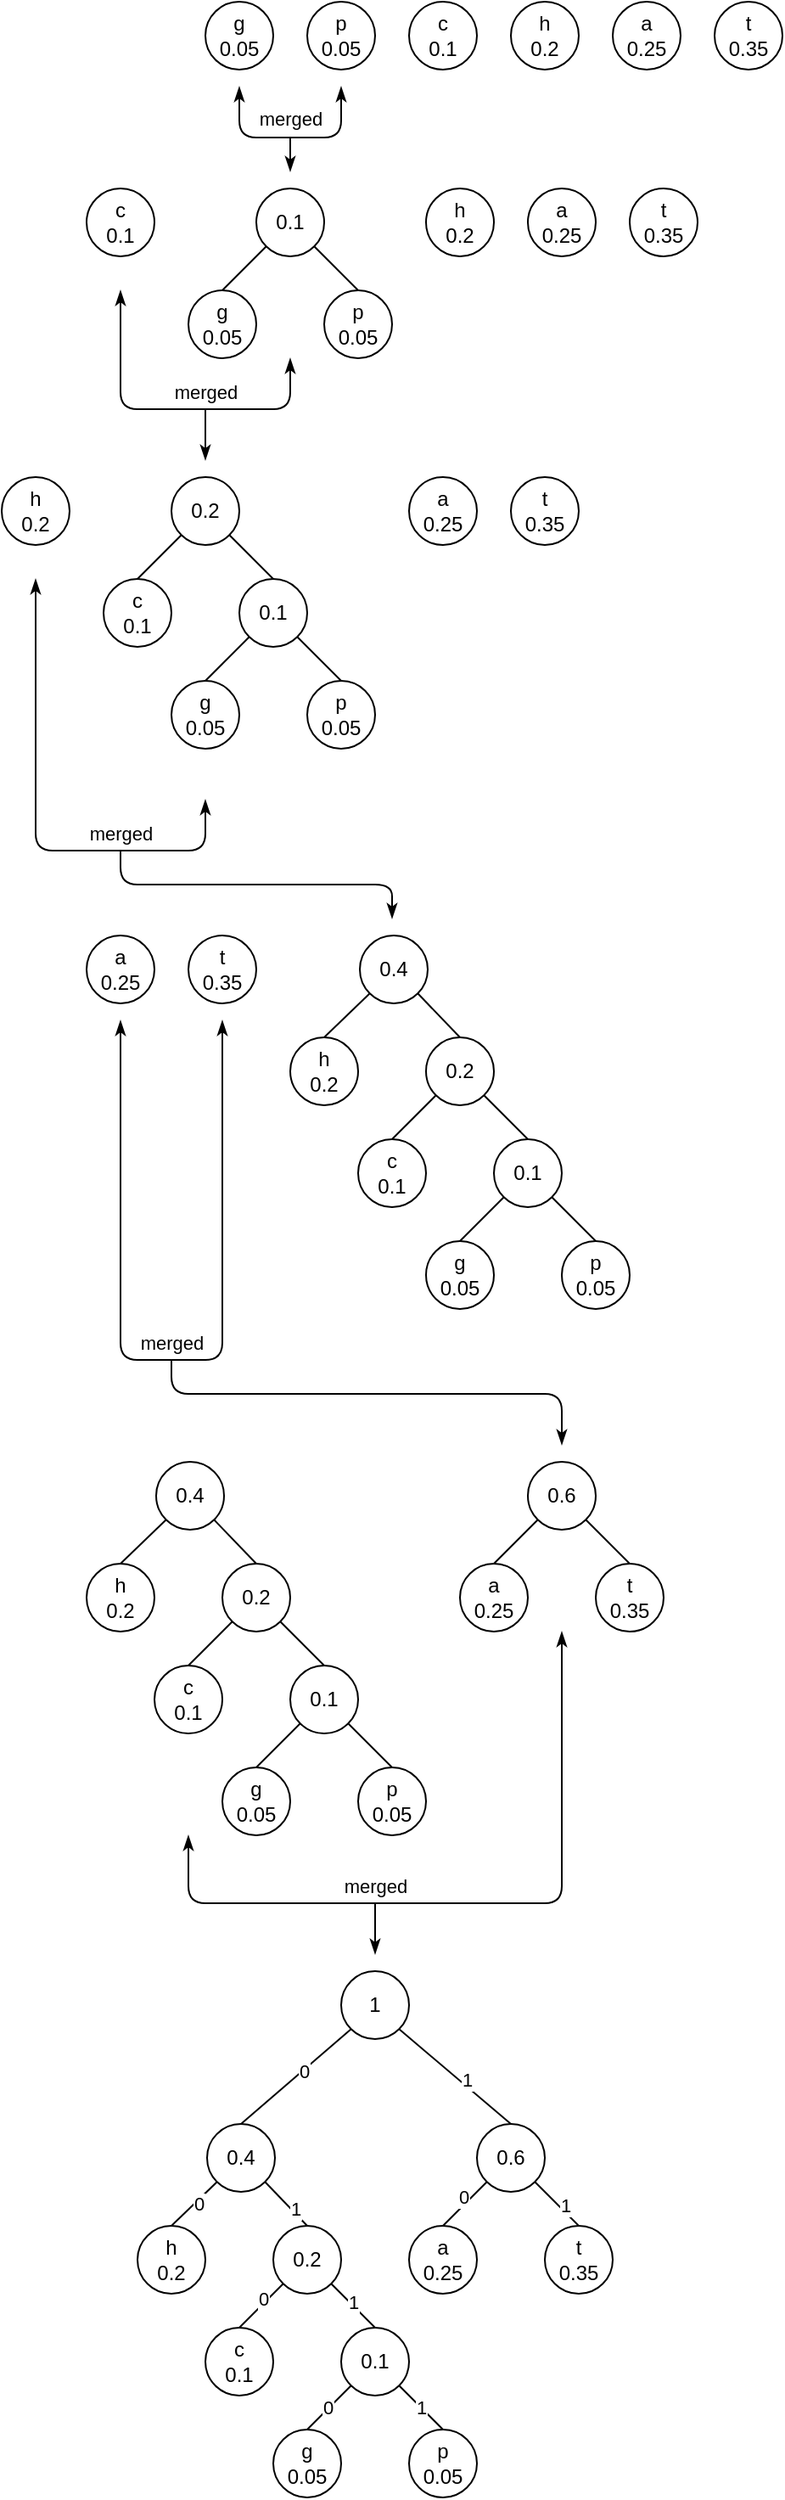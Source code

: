 <mxfile version="22.1.18" type="device">
  <diagram name="Strona-1" id="n2UM5P9A7lpkHv-_4m4S">
    <mxGraphModel dx="1082" dy="1129" grid="1" gridSize="10" guides="1" tooltips="1" connect="1" arrows="1" fold="1" page="1" pageScale="1" pageWidth="827" pageHeight="1169" math="0" shadow="0">
      <root>
        <mxCell id="0" />
        <mxCell id="1" parent="0" />
        <mxCell id="48JFy7xBOdHCqw45NgD0-9" value="g&lt;br&gt;0.05" style="ellipse;whiteSpace=wrap;html=1;aspect=fixed;" vertex="1" parent="1">
          <mxGeometry x="990" width="40" height="40" as="geometry" />
        </mxCell>
        <mxCell id="48JFy7xBOdHCqw45NgD0-10" value="p&lt;br&gt;0.05" style="ellipse;whiteSpace=wrap;html=1;aspect=fixed;" vertex="1" parent="1">
          <mxGeometry x="1050" width="40" height="40" as="geometry" />
        </mxCell>
        <mxCell id="48JFy7xBOdHCqw45NgD0-11" value="c&lt;br&gt;0.1" style="ellipse;whiteSpace=wrap;html=1;aspect=fixed;" vertex="1" parent="1">
          <mxGeometry x="1110" width="40" height="40" as="geometry" />
        </mxCell>
        <mxCell id="48JFy7xBOdHCqw45NgD0-12" value="h&lt;br&gt;0.2" style="ellipse;whiteSpace=wrap;html=1;aspect=fixed;" vertex="1" parent="1">
          <mxGeometry x="1170" width="40" height="40" as="geometry" />
        </mxCell>
        <mxCell id="48JFy7xBOdHCqw45NgD0-13" value="a&lt;br&gt;0.25" style="ellipse;whiteSpace=wrap;html=1;aspect=fixed;" vertex="1" parent="1">
          <mxGeometry x="1230" width="40" height="40" as="geometry" />
        </mxCell>
        <mxCell id="48JFy7xBOdHCqw45NgD0-14" value="t&lt;br&gt;0.35" style="ellipse;whiteSpace=wrap;html=1;aspect=fixed;" vertex="1" parent="1">
          <mxGeometry x="1290" width="40" height="40" as="geometry" />
        </mxCell>
        <mxCell id="48JFy7xBOdHCqw45NgD0-24" value="0.1" style="ellipse;whiteSpace=wrap;html=1;aspect=fixed;" vertex="1" parent="1">
          <mxGeometry x="1020" y="110" width="40" height="40" as="geometry" />
        </mxCell>
        <mxCell id="48JFy7xBOdHCqw45NgD0-60" value="g&lt;br&gt;0.05" style="ellipse;whiteSpace=wrap;html=1;aspect=fixed;" vertex="1" parent="1">
          <mxGeometry x="980" y="170" width="40" height="40" as="geometry" />
        </mxCell>
        <mxCell id="48JFy7xBOdHCqw45NgD0-61" value="p&lt;br&gt;0.05" style="ellipse;whiteSpace=wrap;html=1;aspect=fixed;" vertex="1" parent="1">
          <mxGeometry x="1060" y="170" width="40" height="40" as="geometry" />
        </mxCell>
        <mxCell id="48JFy7xBOdHCqw45NgD0-62" value="" style="endArrow=none;html=1;rounded=0;entryX=0;entryY=1;entryDx=0;entryDy=0;exitX=0.5;exitY=0;exitDx=0;exitDy=0;" edge="1" parent="1" source="48JFy7xBOdHCqw45NgD0-60" target="48JFy7xBOdHCqw45NgD0-24">
          <mxGeometry width="50" height="50" relative="1" as="geometry">
            <mxPoint x="1010" y="170" as="sourcePoint" />
            <mxPoint x="1060" y="120" as="targetPoint" />
          </mxGeometry>
        </mxCell>
        <mxCell id="48JFy7xBOdHCqw45NgD0-63" value="" style="endArrow=none;html=1;rounded=0;entryX=1;entryY=1;entryDx=0;entryDy=0;exitX=0.5;exitY=0;exitDx=0;exitDy=0;" edge="1" parent="1" source="48JFy7xBOdHCqw45NgD0-61" target="48JFy7xBOdHCqw45NgD0-24">
          <mxGeometry width="50" height="50" relative="1" as="geometry">
            <mxPoint x="1030" y="180" as="sourcePoint" />
            <mxPoint x="1080" y="130" as="targetPoint" />
          </mxGeometry>
        </mxCell>
        <mxCell id="48JFy7xBOdHCqw45NgD0-65" value="c&lt;br&gt;0.1" style="ellipse;whiteSpace=wrap;html=1;aspect=fixed;" vertex="1" parent="1">
          <mxGeometry x="920" y="110" width="40" height="40" as="geometry" />
        </mxCell>
        <mxCell id="48JFy7xBOdHCqw45NgD0-69" value="h&lt;br&gt;0.2" style="ellipse;whiteSpace=wrap;html=1;aspect=fixed;" vertex="1" parent="1">
          <mxGeometry x="1120" y="110" width="40" height="40" as="geometry" />
        </mxCell>
        <mxCell id="48JFy7xBOdHCqw45NgD0-70" value="a&lt;br&gt;0.25" style="ellipse;whiteSpace=wrap;html=1;aspect=fixed;" vertex="1" parent="1">
          <mxGeometry x="1180" y="110" width="40" height="40" as="geometry" />
        </mxCell>
        <mxCell id="48JFy7xBOdHCqw45NgD0-71" value="t&lt;br&gt;0.35" style="ellipse;whiteSpace=wrap;html=1;aspect=fixed;" vertex="1" parent="1">
          <mxGeometry x="1240" y="110" width="40" height="40" as="geometry" />
        </mxCell>
        <mxCell id="48JFy7xBOdHCqw45NgD0-73" value="0.2" style="ellipse;whiteSpace=wrap;html=1;aspect=fixed;" vertex="1" parent="1">
          <mxGeometry x="970" y="280" width="40" height="40" as="geometry" />
        </mxCell>
        <mxCell id="48JFy7xBOdHCqw45NgD0-88" value="" style="endArrow=classicThin;startArrow=classicThin;html=1;rounded=1;startFill=1;curved=0;strokeWidth=1;endFill=1;" edge="1" parent="1">
          <mxGeometry width="50" height="50" relative="1" as="geometry">
            <mxPoint x="1070" y="50" as="sourcePoint" />
            <mxPoint x="1010" y="50" as="targetPoint" />
            <Array as="points">
              <mxPoint x="1070" y="80" />
              <mxPoint x="1010" y="80" />
            </Array>
          </mxGeometry>
        </mxCell>
        <mxCell id="48JFy7xBOdHCqw45NgD0-92" value="merged" style="edgeLabel;html=1;align=center;verticalAlign=middle;resizable=0;points=[];" vertex="1" connectable="0" parent="48JFy7xBOdHCqw45NgD0-88">
          <mxGeometry x="-0.001" y="-1" relative="1" as="geometry">
            <mxPoint y="-10" as="offset" />
          </mxGeometry>
        </mxCell>
        <mxCell id="48JFy7xBOdHCqw45NgD0-90" value="" style="endArrow=classicThin;html=1;rounded=0;endFill=1;" edge="1" parent="1">
          <mxGeometry width="50" height="50" relative="1" as="geometry">
            <mxPoint x="1040" y="80" as="sourcePoint" />
            <mxPoint x="1040" y="100" as="targetPoint" />
          </mxGeometry>
        </mxCell>
        <mxCell id="48JFy7xBOdHCqw45NgD0-93" value="" style="endArrow=classicThin;startArrow=classicThin;html=1;rounded=1;startFill=1;curved=0;strokeWidth=1;endFill=1;" edge="1" parent="1">
          <mxGeometry width="50" height="50" relative="1" as="geometry">
            <mxPoint x="1040" y="210" as="sourcePoint" />
            <mxPoint x="940" y="170" as="targetPoint" />
            <Array as="points">
              <mxPoint x="1040" y="240" />
              <mxPoint x="940" y="240" />
            </Array>
          </mxGeometry>
        </mxCell>
        <mxCell id="48JFy7xBOdHCqw45NgD0-94" value="merged" style="edgeLabel;html=1;align=center;verticalAlign=middle;resizable=0;points=[];" vertex="1" connectable="0" parent="48JFy7xBOdHCqw45NgD0-93">
          <mxGeometry x="-0.001" y="-1" relative="1" as="geometry">
            <mxPoint x="20" y="-9" as="offset" />
          </mxGeometry>
        </mxCell>
        <mxCell id="48JFy7xBOdHCqw45NgD0-95" value="" style="endArrow=classicThin;html=1;rounded=0;endFill=1;" edge="1" parent="1">
          <mxGeometry width="50" height="50" relative="1" as="geometry">
            <mxPoint x="990" y="240" as="sourcePoint" />
            <mxPoint x="990" y="270" as="targetPoint" />
          </mxGeometry>
        </mxCell>
        <mxCell id="48JFy7xBOdHCqw45NgD0-96" value="c&lt;br&gt;0.1" style="ellipse;whiteSpace=wrap;html=1;aspect=fixed;" vertex="1" parent="1">
          <mxGeometry x="930" y="340" width="40" height="40" as="geometry" />
        </mxCell>
        <mxCell id="48JFy7xBOdHCqw45NgD0-97" value="" style="endArrow=none;html=1;rounded=0;exitX=0.5;exitY=0;exitDx=0;exitDy=0;entryX=0;entryY=1;entryDx=0;entryDy=0;" edge="1" parent="1" source="48JFy7xBOdHCqw45NgD0-96" target="48JFy7xBOdHCqw45NgD0-73">
          <mxGeometry width="50" height="50" relative="1" as="geometry">
            <mxPoint x="980" y="260" as="sourcePoint" />
            <mxPoint x="1030" y="210" as="targetPoint" />
          </mxGeometry>
        </mxCell>
        <mxCell id="48JFy7xBOdHCqw45NgD0-98" value="0.1" style="ellipse;whiteSpace=wrap;html=1;aspect=fixed;" vertex="1" parent="1">
          <mxGeometry x="1010" y="340" width="40" height="40" as="geometry" />
        </mxCell>
        <mxCell id="48JFy7xBOdHCqw45NgD0-99" value="g&lt;br&gt;0.05" style="ellipse;whiteSpace=wrap;html=1;aspect=fixed;" vertex="1" parent="1">
          <mxGeometry x="970" y="400" width="40" height="40" as="geometry" />
        </mxCell>
        <mxCell id="48JFy7xBOdHCqw45NgD0-100" value="p&lt;br&gt;0.05" style="ellipse;whiteSpace=wrap;html=1;aspect=fixed;" vertex="1" parent="1">
          <mxGeometry x="1050" y="400" width="40" height="40" as="geometry" />
        </mxCell>
        <mxCell id="48JFy7xBOdHCqw45NgD0-101" value="" style="endArrow=none;html=1;rounded=0;entryX=0;entryY=1;entryDx=0;entryDy=0;exitX=0.5;exitY=0;exitDx=0;exitDy=0;" edge="1" parent="1" source="48JFy7xBOdHCqw45NgD0-99" target="48JFy7xBOdHCqw45NgD0-98">
          <mxGeometry width="50" height="50" relative="1" as="geometry">
            <mxPoint x="1000" y="400" as="sourcePoint" />
            <mxPoint x="1050" y="350" as="targetPoint" />
          </mxGeometry>
        </mxCell>
        <mxCell id="48JFy7xBOdHCqw45NgD0-102" value="" style="endArrow=none;html=1;rounded=0;entryX=1;entryY=1;entryDx=0;entryDy=0;exitX=0.5;exitY=0;exitDx=0;exitDy=0;" edge="1" parent="1" source="48JFy7xBOdHCqw45NgD0-100" target="48JFy7xBOdHCqw45NgD0-98">
          <mxGeometry width="50" height="50" relative="1" as="geometry">
            <mxPoint x="1020" y="410" as="sourcePoint" />
            <mxPoint x="1070" y="360" as="targetPoint" />
          </mxGeometry>
        </mxCell>
        <mxCell id="48JFy7xBOdHCqw45NgD0-103" value="" style="endArrow=none;html=1;rounded=0;entryX=1;entryY=1;entryDx=0;entryDy=0;exitX=0.5;exitY=0;exitDx=0;exitDy=0;" edge="1" parent="1" source="48JFy7xBOdHCqw45NgD0-98" target="48JFy7xBOdHCqw45NgD0-73">
          <mxGeometry width="50" height="50" relative="1" as="geometry">
            <mxPoint x="960" y="280" as="sourcePoint" />
            <mxPoint x="1010" y="230" as="targetPoint" />
          </mxGeometry>
        </mxCell>
        <mxCell id="48JFy7xBOdHCqw45NgD0-104" value="h&lt;br&gt;0.2" style="ellipse;whiteSpace=wrap;html=1;aspect=fixed;" vertex="1" parent="1">
          <mxGeometry x="870" y="280" width="40" height="40" as="geometry" />
        </mxCell>
        <mxCell id="48JFy7xBOdHCqw45NgD0-105" value="a&lt;br&gt;0.25" style="ellipse;whiteSpace=wrap;html=1;aspect=fixed;" vertex="1" parent="1">
          <mxGeometry x="1110" y="280" width="40" height="40" as="geometry" />
        </mxCell>
        <mxCell id="48JFy7xBOdHCqw45NgD0-106" value="t&lt;br&gt;0.35" style="ellipse;whiteSpace=wrap;html=1;aspect=fixed;" vertex="1" parent="1">
          <mxGeometry x="1170" y="280" width="40" height="40" as="geometry" />
        </mxCell>
        <mxCell id="48JFy7xBOdHCqw45NgD0-107" value="" style="endArrow=classicThin;startArrow=classicThin;html=1;rounded=1;startFill=1;curved=0;strokeWidth=1;endFill=1;" edge="1" parent="1">
          <mxGeometry width="50" height="50" relative="1" as="geometry">
            <mxPoint x="990" y="470" as="sourcePoint" />
            <mxPoint x="890" y="340" as="targetPoint" />
            <Array as="points">
              <mxPoint x="990" y="500" />
              <mxPoint x="890" y="500" />
            </Array>
          </mxGeometry>
        </mxCell>
        <mxCell id="48JFy7xBOdHCqw45NgD0-108" value="merged" style="edgeLabel;html=1;align=center;verticalAlign=middle;resizable=0;points=[];" vertex="1" connectable="0" parent="48JFy7xBOdHCqw45NgD0-107">
          <mxGeometry x="-0.001" y="-1" relative="1" as="geometry">
            <mxPoint x="49" y="5" as="offset" />
          </mxGeometry>
        </mxCell>
        <mxCell id="48JFy7xBOdHCqw45NgD0-109" value="" style="endArrow=classicThin;html=1;rounded=1;endFill=1;curved=0;" edge="1" parent="1">
          <mxGeometry width="50" height="50" relative="1" as="geometry">
            <mxPoint x="940" y="500" as="sourcePoint" />
            <mxPoint x="1100" y="540" as="targetPoint" />
            <Array as="points">
              <mxPoint x="940" y="520" />
              <mxPoint x="1100" y="520" />
            </Array>
          </mxGeometry>
        </mxCell>
        <mxCell id="48JFy7xBOdHCqw45NgD0-110" value="0.4" style="ellipse;whiteSpace=wrap;html=1;aspect=fixed;" vertex="1" parent="1">
          <mxGeometry x="1081" y="550" width="40" height="40" as="geometry" />
        </mxCell>
        <mxCell id="48JFy7xBOdHCqw45NgD0-111" value="0.2" style="ellipse;whiteSpace=wrap;html=1;aspect=fixed;" vertex="1" parent="1">
          <mxGeometry x="1120" y="610" width="40" height="40" as="geometry" />
        </mxCell>
        <mxCell id="48JFy7xBOdHCqw45NgD0-112" value="c&lt;br&gt;0.1" style="ellipse;whiteSpace=wrap;html=1;aspect=fixed;" vertex="1" parent="1">
          <mxGeometry x="1080" y="670" width="40" height="40" as="geometry" />
        </mxCell>
        <mxCell id="48JFy7xBOdHCqw45NgD0-113" value="" style="endArrow=none;html=1;rounded=0;exitX=0.5;exitY=0;exitDx=0;exitDy=0;entryX=0;entryY=1;entryDx=0;entryDy=0;" edge="1" parent="1" source="48JFy7xBOdHCqw45NgD0-112" target="48JFy7xBOdHCqw45NgD0-111">
          <mxGeometry width="50" height="50" relative="1" as="geometry">
            <mxPoint x="1130" y="590" as="sourcePoint" />
            <mxPoint x="1180" y="540" as="targetPoint" />
          </mxGeometry>
        </mxCell>
        <mxCell id="48JFy7xBOdHCqw45NgD0-114" value="0.1" style="ellipse;whiteSpace=wrap;html=1;aspect=fixed;" vertex="1" parent="1">
          <mxGeometry x="1160" y="670" width="40" height="40" as="geometry" />
        </mxCell>
        <mxCell id="48JFy7xBOdHCqw45NgD0-115" value="g&lt;br&gt;0.05" style="ellipse;whiteSpace=wrap;html=1;aspect=fixed;" vertex="1" parent="1">
          <mxGeometry x="1120" y="730" width="40" height="40" as="geometry" />
        </mxCell>
        <mxCell id="48JFy7xBOdHCqw45NgD0-116" value="p&lt;br&gt;0.05" style="ellipse;whiteSpace=wrap;html=1;aspect=fixed;" vertex="1" parent="1">
          <mxGeometry x="1200" y="730" width="40" height="40" as="geometry" />
        </mxCell>
        <mxCell id="48JFy7xBOdHCqw45NgD0-117" value="" style="endArrow=none;html=1;rounded=0;entryX=0;entryY=1;entryDx=0;entryDy=0;exitX=0.5;exitY=0;exitDx=0;exitDy=0;" edge="1" parent="1" source="48JFy7xBOdHCqw45NgD0-115" target="48JFy7xBOdHCqw45NgD0-114">
          <mxGeometry width="50" height="50" relative="1" as="geometry">
            <mxPoint x="1150" y="730" as="sourcePoint" />
            <mxPoint x="1200" y="680" as="targetPoint" />
          </mxGeometry>
        </mxCell>
        <mxCell id="48JFy7xBOdHCqw45NgD0-118" value="" style="endArrow=none;html=1;rounded=0;entryX=1;entryY=1;entryDx=0;entryDy=0;exitX=0.5;exitY=0;exitDx=0;exitDy=0;" edge="1" parent="1" source="48JFy7xBOdHCqw45NgD0-116" target="48JFy7xBOdHCqw45NgD0-114">
          <mxGeometry width="50" height="50" relative="1" as="geometry">
            <mxPoint x="1170" y="740" as="sourcePoint" />
            <mxPoint x="1220" y="690" as="targetPoint" />
          </mxGeometry>
        </mxCell>
        <mxCell id="48JFy7xBOdHCqw45NgD0-119" value="" style="endArrow=none;html=1;rounded=0;entryX=1;entryY=1;entryDx=0;entryDy=0;exitX=0.5;exitY=0;exitDx=0;exitDy=0;" edge="1" parent="1" source="48JFy7xBOdHCqw45NgD0-114" target="48JFy7xBOdHCqw45NgD0-111">
          <mxGeometry width="50" height="50" relative="1" as="geometry">
            <mxPoint x="1110" y="610" as="sourcePoint" />
            <mxPoint x="1160" y="560" as="targetPoint" />
          </mxGeometry>
        </mxCell>
        <mxCell id="48JFy7xBOdHCqw45NgD0-120" value="" style="endArrow=none;html=1;rounded=0;entryX=1;entryY=1;entryDx=0;entryDy=0;exitX=0.5;exitY=0;exitDx=0;exitDy=0;" edge="1" parent="1" source="48JFy7xBOdHCqw45NgD0-111" target="48JFy7xBOdHCqw45NgD0-110">
          <mxGeometry width="50" height="50" relative="1" as="geometry">
            <mxPoint x="1030" y="640" as="sourcePoint" />
            <mxPoint x="1080" y="590" as="targetPoint" />
          </mxGeometry>
        </mxCell>
        <mxCell id="48JFy7xBOdHCqw45NgD0-125" value="h&lt;br&gt;0.2" style="ellipse;whiteSpace=wrap;html=1;aspect=fixed;" vertex="1" parent="1">
          <mxGeometry x="1040" y="610" width="40" height="40" as="geometry" />
        </mxCell>
        <mxCell id="48JFy7xBOdHCqw45NgD0-126" value="" style="endArrow=none;html=1;rounded=0;entryX=0;entryY=1;entryDx=0;entryDy=0;exitX=0.5;exitY=0;exitDx=0;exitDy=0;" edge="1" parent="1" source="48JFy7xBOdHCqw45NgD0-125" target="48JFy7xBOdHCqw45NgD0-110">
          <mxGeometry width="50" height="50" relative="1" as="geometry">
            <mxPoint x="960" y="620" as="sourcePoint" />
            <mxPoint x="1010" y="570" as="targetPoint" />
          </mxGeometry>
        </mxCell>
        <mxCell id="48JFy7xBOdHCqw45NgD0-127" value="a&lt;br&gt;0.25" style="ellipse;whiteSpace=wrap;html=1;aspect=fixed;" vertex="1" parent="1">
          <mxGeometry x="920" y="550" width="40" height="40" as="geometry" />
        </mxCell>
        <mxCell id="48JFy7xBOdHCqw45NgD0-128" value="0.6" style="ellipse;whiteSpace=wrap;html=1;aspect=fixed;" vertex="1" parent="1">
          <mxGeometry x="1180" y="860" width="40" height="40" as="geometry" />
        </mxCell>
        <mxCell id="48JFy7xBOdHCqw45NgD0-133" value="" style="endArrow=classicThin;startArrow=classicThin;html=1;rounded=1;startFill=1;curved=0;strokeWidth=1;endFill=1;" edge="1" parent="1">
          <mxGeometry width="50" height="50" relative="1" as="geometry">
            <mxPoint x="1000" y="600" as="sourcePoint" />
            <mxPoint x="940" y="600" as="targetPoint" />
            <Array as="points">
              <mxPoint x="1000" y="800" />
              <mxPoint x="940" y="800" />
            </Array>
          </mxGeometry>
        </mxCell>
        <mxCell id="48JFy7xBOdHCqw45NgD0-134" value="merged" style="edgeLabel;html=1;align=center;verticalAlign=middle;resizable=0;points=[];" vertex="1" connectable="0" parent="48JFy7xBOdHCqw45NgD0-133">
          <mxGeometry x="-0.001" relative="1" as="geometry">
            <mxPoint y="-10" as="offset" />
          </mxGeometry>
        </mxCell>
        <mxCell id="48JFy7xBOdHCqw45NgD0-135" value="" style="endArrow=classicThin;html=1;rounded=1;endFill=1;jumpStyle=none;curved=0;" edge="1" parent="1">
          <mxGeometry width="50" height="50" relative="1" as="geometry">
            <mxPoint x="970" y="800" as="sourcePoint" />
            <mxPoint x="1200" y="850" as="targetPoint" />
            <Array as="points">
              <mxPoint x="970" y="820" />
              <mxPoint x="1200" y="820" />
            </Array>
          </mxGeometry>
        </mxCell>
        <mxCell id="48JFy7xBOdHCqw45NgD0-167" value="t&lt;br&gt;0.35" style="ellipse;whiteSpace=wrap;html=1;aspect=fixed;" vertex="1" parent="1">
          <mxGeometry x="980" y="550" width="40" height="40" as="geometry" />
        </mxCell>
        <mxCell id="48JFy7xBOdHCqw45NgD0-168" value="a&lt;br&gt;0.25" style="ellipse;whiteSpace=wrap;html=1;aspect=fixed;" vertex="1" parent="1">
          <mxGeometry x="1140" y="920" width="40" height="40" as="geometry" />
        </mxCell>
        <mxCell id="48JFy7xBOdHCqw45NgD0-169" value="t&lt;br&gt;0.35" style="ellipse;whiteSpace=wrap;html=1;aspect=fixed;" vertex="1" parent="1">
          <mxGeometry x="1220" y="920" width="40" height="40" as="geometry" />
        </mxCell>
        <mxCell id="48JFy7xBOdHCqw45NgD0-170" value="" style="endArrow=none;html=1;rounded=0;entryX=0;entryY=1;entryDx=0;entryDy=0;exitX=0.5;exitY=0;exitDx=0;exitDy=0;" edge="1" parent="1" source="48JFy7xBOdHCqw45NgD0-168" target="48JFy7xBOdHCqw45NgD0-128">
          <mxGeometry width="50" height="50" relative="1" as="geometry">
            <mxPoint x="1130" y="940" as="sourcePoint" />
            <mxPoint x="1180" y="890" as="targetPoint" />
          </mxGeometry>
        </mxCell>
        <mxCell id="48JFy7xBOdHCqw45NgD0-171" value="" style="endArrow=none;html=1;rounded=0;entryX=1;entryY=1;entryDx=0;entryDy=0;exitX=0.5;exitY=0;exitDx=0;exitDy=0;" edge="1" parent="1" source="48JFy7xBOdHCqw45NgD0-169" target="48JFy7xBOdHCqw45NgD0-128">
          <mxGeometry width="50" height="50" relative="1" as="geometry">
            <mxPoint x="1220" y="940" as="sourcePoint" />
            <mxPoint x="1270" y="890" as="targetPoint" />
          </mxGeometry>
        </mxCell>
        <mxCell id="48JFy7xBOdHCqw45NgD0-186" value="0.4" style="ellipse;whiteSpace=wrap;html=1;aspect=fixed;" vertex="1" parent="1">
          <mxGeometry x="961" y="860" width="40" height="40" as="geometry" />
        </mxCell>
        <mxCell id="48JFy7xBOdHCqw45NgD0-187" value="0.2" style="ellipse;whiteSpace=wrap;html=1;aspect=fixed;" vertex="1" parent="1">
          <mxGeometry x="1000" y="920" width="40" height="40" as="geometry" />
        </mxCell>
        <mxCell id="48JFy7xBOdHCqw45NgD0-188" value="c&lt;br&gt;0.1" style="ellipse;whiteSpace=wrap;html=1;aspect=fixed;" vertex="1" parent="1">
          <mxGeometry x="960" y="980" width="40" height="40" as="geometry" />
        </mxCell>
        <mxCell id="48JFy7xBOdHCqw45NgD0-189" value="" style="endArrow=none;html=1;rounded=0;exitX=0.5;exitY=0;exitDx=0;exitDy=0;entryX=0;entryY=1;entryDx=0;entryDy=0;" edge="1" parent="1" source="48JFy7xBOdHCqw45NgD0-188" target="48JFy7xBOdHCqw45NgD0-187">
          <mxGeometry width="50" height="50" relative="1" as="geometry">
            <mxPoint x="1010" y="900" as="sourcePoint" />
            <mxPoint x="1060" y="850" as="targetPoint" />
          </mxGeometry>
        </mxCell>
        <mxCell id="48JFy7xBOdHCqw45NgD0-190" value="0.1" style="ellipse;whiteSpace=wrap;html=1;aspect=fixed;" vertex="1" parent="1">
          <mxGeometry x="1040" y="980" width="40" height="40" as="geometry" />
        </mxCell>
        <mxCell id="48JFy7xBOdHCqw45NgD0-191" value="g&lt;br&gt;0.05" style="ellipse;whiteSpace=wrap;html=1;aspect=fixed;" vertex="1" parent="1">
          <mxGeometry x="1000" y="1040" width="40" height="40" as="geometry" />
        </mxCell>
        <mxCell id="48JFy7xBOdHCqw45NgD0-192" value="p&lt;br&gt;0.05" style="ellipse;whiteSpace=wrap;html=1;aspect=fixed;" vertex="1" parent="1">
          <mxGeometry x="1080" y="1040" width="40" height="40" as="geometry" />
        </mxCell>
        <mxCell id="48JFy7xBOdHCqw45NgD0-193" value="" style="endArrow=none;html=1;rounded=0;entryX=0;entryY=1;entryDx=0;entryDy=0;exitX=0.5;exitY=0;exitDx=0;exitDy=0;" edge="1" parent="1" source="48JFy7xBOdHCqw45NgD0-191" target="48JFy7xBOdHCqw45NgD0-190">
          <mxGeometry width="50" height="50" relative="1" as="geometry">
            <mxPoint x="1030" y="1040" as="sourcePoint" />
            <mxPoint x="1080" y="990" as="targetPoint" />
          </mxGeometry>
        </mxCell>
        <mxCell id="48JFy7xBOdHCqw45NgD0-194" value="" style="endArrow=none;html=1;rounded=0;entryX=1;entryY=1;entryDx=0;entryDy=0;exitX=0.5;exitY=0;exitDx=0;exitDy=0;" edge="1" parent="1" source="48JFy7xBOdHCqw45NgD0-192" target="48JFy7xBOdHCqw45NgD0-190">
          <mxGeometry width="50" height="50" relative="1" as="geometry">
            <mxPoint x="1050" y="1050" as="sourcePoint" />
            <mxPoint x="1100" y="1000" as="targetPoint" />
          </mxGeometry>
        </mxCell>
        <mxCell id="48JFy7xBOdHCqw45NgD0-195" value="" style="endArrow=none;html=1;rounded=0;entryX=1;entryY=1;entryDx=0;entryDy=0;exitX=0.5;exitY=0;exitDx=0;exitDy=0;" edge="1" parent="1" source="48JFy7xBOdHCqw45NgD0-190" target="48JFy7xBOdHCqw45NgD0-187">
          <mxGeometry width="50" height="50" relative="1" as="geometry">
            <mxPoint x="990" y="920" as="sourcePoint" />
            <mxPoint x="1040" y="870" as="targetPoint" />
          </mxGeometry>
        </mxCell>
        <mxCell id="48JFy7xBOdHCqw45NgD0-196" value="" style="endArrow=none;html=1;rounded=0;entryX=1;entryY=1;entryDx=0;entryDy=0;exitX=0.5;exitY=0;exitDx=0;exitDy=0;" edge="1" parent="1" source="48JFy7xBOdHCqw45NgD0-187" target="48JFy7xBOdHCqw45NgD0-186">
          <mxGeometry width="50" height="50" relative="1" as="geometry">
            <mxPoint x="910" y="950" as="sourcePoint" />
            <mxPoint x="960" y="900" as="targetPoint" />
          </mxGeometry>
        </mxCell>
        <mxCell id="48JFy7xBOdHCqw45NgD0-197" value="h&lt;br&gt;0.2" style="ellipse;whiteSpace=wrap;html=1;aspect=fixed;" vertex="1" parent="1">
          <mxGeometry x="920" y="920" width="40" height="40" as="geometry" />
        </mxCell>
        <mxCell id="48JFy7xBOdHCqw45NgD0-198" value="" style="endArrow=none;html=1;rounded=0;entryX=0;entryY=1;entryDx=0;entryDy=0;exitX=0.5;exitY=0;exitDx=0;exitDy=0;" edge="1" parent="1" source="48JFy7xBOdHCqw45NgD0-197" target="48JFy7xBOdHCqw45NgD0-186">
          <mxGeometry width="50" height="50" relative="1" as="geometry">
            <mxPoint x="840" y="930" as="sourcePoint" />
            <mxPoint x="890" y="880" as="targetPoint" />
          </mxGeometry>
        </mxCell>
        <mxCell id="48JFy7xBOdHCqw45NgD0-199" value="" style="endArrow=classicThin;startArrow=classicThin;html=1;rounded=1;startFill=1;curved=0;strokeWidth=1;endFill=1;" edge="1" parent="1">
          <mxGeometry width="50" height="50" relative="1" as="geometry">
            <mxPoint x="1200" y="960" as="sourcePoint" />
            <mxPoint x="980" y="1080" as="targetPoint" />
            <Array as="points">
              <mxPoint x="1200" y="1120" />
              <mxPoint x="980" y="1120" />
            </Array>
          </mxGeometry>
        </mxCell>
        <mxCell id="48JFy7xBOdHCqw45NgD0-200" value="merged" style="edgeLabel;html=1;align=center;verticalAlign=middle;resizable=0;points=[];" vertex="1" connectable="0" parent="48JFy7xBOdHCqw45NgD0-199">
          <mxGeometry x="-0.001" y="-1" relative="1" as="geometry">
            <mxPoint x="-60" y="-9" as="offset" />
          </mxGeometry>
        </mxCell>
        <mxCell id="48JFy7xBOdHCqw45NgD0-201" value="" style="endArrow=classicThin;html=1;rounded=0;endFill=1;" edge="1" parent="1">
          <mxGeometry width="50" height="50" relative="1" as="geometry">
            <mxPoint x="1090" y="1120" as="sourcePoint" />
            <mxPoint x="1090" y="1150" as="targetPoint" />
          </mxGeometry>
        </mxCell>
        <mxCell id="48JFy7xBOdHCqw45NgD0-202" value="1" style="ellipse;whiteSpace=wrap;html=1;aspect=fixed;" vertex="1" parent="1">
          <mxGeometry x="1070" y="1160" width="40" height="40" as="geometry" />
        </mxCell>
        <mxCell id="48JFy7xBOdHCqw45NgD0-204" value="0.4" style="ellipse;whiteSpace=wrap;html=1;aspect=fixed;" vertex="1" parent="1">
          <mxGeometry x="991" y="1250" width="40" height="40" as="geometry" />
        </mxCell>
        <mxCell id="48JFy7xBOdHCqw45NgD0-205" value="0.2" style="ellipse;whiteSpace=wrap;html=1;aspect=fixed;" vertex="1" parent="1">
          <mxGeometry x="1030" y="1310" width="40" height="40" as="geometry" />
        </mxCell>
        <mxCell id="48JFy7xBOdHCqw45NgD0-206" value="c&lt;br&gt;0.1" style="ellipse;whiteSpace=wrap;html=1;aspect=fixed;" vertex="1" parent="1">
          <mxGeometry x="990" y="1370" width="40" height="40" as="geometry" />
        </mxCell>
        <mxCell id="48JFy7xBOdHCqw45NgD0-207" value="" style="endArrow=none;html=1;rounded=0;exitX=0.5;exitY=0;exitDx=0;exitDy=0;entryX=0;entryY=1;entryDx=0;entryDy=0;" edge="1" parent="1" source="48JFy7xBOdHCqw45NgD0-206" target="48JFy7xBOdHCqw45NgD0-205">
          <mxGeometry width="50" height="50" relative="1" as="geometry">
            <mxPoint x="1040" y="1290" as="sourcePoint" />
            <mxPoint x="1090" y="1240" as="targetPoint" />
          </mxGeometry>
        </mxCell>
        <mxCell id="48JFy7xBOdHCqw45NgD0-231" value="0" style="edgeLabel;html=1;align=center;verticalAlign=middle;resizable=0;points=[];" vertex="1" connectable="0" parent="48JFy7xBOdHCqw45NgD0-207">
          <mxGeometry x="0.197" y="3" relative="1" as="geometry">
            <mxPoint as="offset" />
          </mxGeometry>
        </mxCell>
        <mxCell id="48JFy7xBOdHCqw45NgD0-208" value="0.1" style="ellipse;whiteSpace=wrap;html=1;aspect=fixed;" vertex="1" parent="1">
          <mxGeometry x="1070" y="1370" width="40" height="40" as="geometry" />
        </mxCell>
        <mxCell id="48JFy7xBOdHCqw45NgD0-209" value="g&lt;br&gt;0.05" style="ellipse;whiteSpace=wrap;html=1;aspect=fixed;" vertex="1" parent="1">
          <mxGeometry x="1030" y="1430" width="40" height="40" as="geometry" />
        </mxCell>
        <mxCell id="48JFy7xBOdHCqw45NgD0-210" value="p&lt;br&gt;0.05" style="ellipse;whiteSpace=wrap;html=1;aspect=fixed;" vertex="1" parent="1">
          <mxGeometry x="1110" y="1430" width="40" height="40" as="geometry" />
        </mxCell>
        <mxCell id="48JFy7xBOdHCqw45NgD0-211" value="" style="endArrow=none;html=1;rounded=0;entryX=0;entryY=1;entryDx=0;entryDy=0;exitX=0.5;exitY=0;exitDx=0;exitDy=0;" edge="1" parent="1" source="48JFy7xBOdHCqw45NgD0-209" target="48JFy7xBOdHCqw45NgD0-208">
          <mxGeometry width="50" height="50" relative="1" as="geometry">
            <mxPoint x="1060" y="1430" as="sourcePoint" />
            <mxPoint x="1110" y="1380" as="targetPoint" />
          </mxGeometry>
        </mxCell>
        <mxCell id="48JFy7xBOdHCqw45NgD0-233" value="0" style="edgeLabel;html=1;align=center;verticalAlign=middle;resizable=0;points=[];" vertex="1" connectable="0" parent="48JFy7xBOdHCqw45NgD0-211">
          <mxGeometry x="-0.019" y="1" relative="1" as="geometry">
            <mxPoint as="offset" />
          </mxGeometry>
        </mxCell>
        <mxCell id="48JFy7xBOdHCqw45NgD0-212" value="1" style="endArrow=none;html=1;rounded=0;entryX=1;entryY=1;entryDx=0;entryDy=0;exitX=0.5;exitY=0;exitDx=0;exitDy=0;" edge="1" parent="1" source="48JFy7xBOdHCqw45NgD0-210" target="48JFy7xBOdHCqw45NgD0-208">
          <mxGeometry width="50" height="50" relative="1" as="geometry">
            <mxPoint x="1080" y="1440" as="sourcePoint" />
            <mxPoint x="1130" y="1390" as="targetPoint" />
          </mxGeometry>
        </mxCell>
        <mxCell id="48JFy7xBOdHCqw45NgD0-213" value="" style="endArrow=none;html=1;rounded=0;entryX=1;entryY=1;entryDx=0;entryDy=0;exitX=0.5;exitY=0;exitDx=0;exitDy=0;" edge="1" parent="1" source="48JFy7xBOdHCqw45NgD0-208" target="48JFy7xBOdHCqw45NgD0-205">
          <mxGeometry width="50" height="50" relative="1" as="geometry">
            <mxPoint x="1020" y="1310" as="sourcePoint" />
            <mxPoint x="1070" y="1260" as="targetPoint" />
          </mxGeometry>
        </mxCell>
        <mxCell id="48JFy7xBOdHCqw45NgD0-232" value="1" style="edgeLabel;html=1;align=center;verticalAlign=middle;resizable=0;points=[];" vertex="1" connectable="0" parent="48JFy7xBOdHCqw45NgD0-213">
          <mxGeometry x="0.086" y="-1" relative="1" as="geometry">
            <mxPoint as="offset" />
          </mxGeometry>
        </mxCell>
        <mxCell id="48JFy7xBOdHCqw45NgD0-214" value="" style="endArrow=none;html=1;rounded=0;entryX=1;entryY=1;entryDx=0;entryDy=0;exitX=0.5;exitY=0;exitDx=0;exitDy=0;" edge="1" parent="1" source="48JFy7xBOdHCqw45NgD0-205" target="48JFy7xBOdHCqw45NgD0-204">
          <mxGeometry width="50" height="50" relative="1" as="geometry">
            <mxPoint x="940" y="1340" as="sourcePoint" />
            <mxPoint x="990" y="1290" as="targetPoint" />
          </mxGeometry>
        </mxCell>
        <mxCell id="48JFy7xBOdHCqw45NgD0-229" value="1" style="edgeLabel;html=1;align=center;verticalAlign=middle;resizable=0;points=[];" vertex="1" connectable="0" parent="48JFy7xBOdHCqw45NgD0-214">
          <mxGeometry x="-0.313" y="-2" relative="1" as="geometry">
            <mxPoint as="offset" />
          </mxGeometry>
        </mxCell>
        <mxCell id="48JFy7xBOdHCqw45NgD0-215" value="h&lt;br&gt;0.2" style="ellipse;whiteSpace=wrap;html=1;aspect=fixed;" vertex="1" parent="1">
          <mxGeometry x="950" y="1310" width="40" height="40" as="geometry" />
        </mxCell>
        <mxCell id="48JFy7xBOdHCqw45NgD0-216" value="" style="endArrow=none;html=1;rounded=0;entryX=0;entryY=1;entryDx=0;entryDy=0;exitX=0.5;exitY=0;exitDx=0;exitDy=0;" edge="1" parent="1" source="48JFy7xBOdHCqw45NgD0-215" target="48JFy7xBOdHCqw45NgD0-204">
          <mxGeometry width="50" height="50" relative="1" as="geometry">
            <mxPoint x="870" y="1320" as="sourcePoint" />
            <mxPoint x="920" y="1270" as="targetPoint" />
          </mxGeometry>
        </mxCell>
        <mxCell id="48JFy7xBOdHCqw45NgD0-230" value="0" style="edgeLabel;html=1;align=center;verticalAlign=middle;resizable=0;points=[];" vertex="1" connectable="0" parent="48JFy7xBOdHCqw45NgD0-216">
          <mxGeometry x="0.105" y="-1" relative="1" as="geometry">
            <mxPoint as="offset" />
          </mxGeometry>
        </mxCell>
        <mxCell id="48JFy7xBOdHCqw45NgD0-217" value="0.6" style="ellipse;whiteSpace=wrap;html=1;aspect=fixed;" vertex="1" parent="1">
          <mxGeometry x="1150" y="1250" width="40" height="40" as="geometry" />
        </mxCell>
        <mxCell id="48JFy7xBOdHCqw45NgD0-218" value="a&lt;br&gt;0.25" style="ellipse;whiteSpace=wrap;html=1;aspect=fixed;" vertex="1" parent="1">
          <mxGeometry x="1110" y="1310" width="40" height="40" as="geometry" />
        </mxCell>
        <mxCell id="48JFy7xBOdHCqw45NgD0-219" value="t&lt;br&gt;0.35" style="ellipse;whiteSpace=wrap;html=1;aspect=fixed;" vertex="1" parent="1">
          <mxGeometry x="1190" y="1310" width="40" height="40" as="geometry" />
        </mxCell>
        <mxCell id="48JFy7xBOdHCqw45NgD0-220" value="" style="endArrow=none;html=1;rounded=0;entryX=0;entryY=1;entryDx=0;entryDy=0;exitX=0.5;exitY=0;exitDx=0;exitDy=0;" edge="1" source="48JFy7xBOdHCqw45NgD0-218" target="48JFy7xBOdHCqw45NgD0-217" parent="1">
          <mxGeometry width="50" height="50" relative="1" as="geometry">
            <mxPoint x="1100" y="1330" as="sourcePoint" />
            <mxPoint x="1150" y="1280" as="targetPoint" />
          </mxGeometry>
        </mxCell>
        <mxCell id="48JFy7xBOdHCqw45NgD0-227" value="0" style="edgeLabel;html=1;align=center;verticalAlign=middle;resizable=0;points=[];" vertex="1" connectable="0" parent="48JFy7xBOdHCqw45NgD0-220">
          <mxGeometry x="0.143" y="4" relative="1" as="geometry">
            <mxPoint as="offset" />
          </mxGeometry>
        </mxCell>
        <mxCell id="48JFy7xBOdHCqw45NgD0-221" value="" style="endArrow=none;html=1;rounded=0;entryX=1;entryY=1;entryDx=0;entryDy=0;exitX=0.5;exitY=0;exitDx=0;exitDy=0;" edge="1" source="48JFy7xBOdHCqw45NgD0-219" target="48JFy7xBOdHCqw45NgD0-217" parent="1">
          <mxGeometry width="50" height="50" relative="1" as="geometry">
            <mxPoint x="1180" y="1330" as="sourcePoint" />
            <mxPoint x="1230" y="1280" as="targetPoint" />
          </mxGeometry>
        </mxCell>
        <mxCell id="48JFy7xBOdHCqw45NgD0-228" value="1" style="edgeLabel;html=1;align=center;verticalAlign=middle;resizable=0;points=[];" vertex="1" connectable="0" parent="48JFy7xBOdHCqw45NgD0-221">
          <mxGeometry x="-0.202" y="-3" relative="1" as="geometry">
            <mxPoint as="offset" />
          </mxGeometry>
        </mxCell>
        <mxCell id="48JFy7xBOdHCqw45NgD0-222" value="" style="endArrow=none;html=1;rounded=0;entryX=1;entryY=1;entryDx=0;entryDy=0;exitX=0.5;exitY=0;exitDx=0;exitDy=0;" edge="1" parent="1" source="48JFy7xBOdHCqw45NgD0-217" target="48JFy7xBOdHCqw45NgD0-202">
          <mxGeometry width="50" height="50" relative="1" as="geometry">
            <mxPoint x="1110" y="1250" as="sourcePoint" />
            <mxPoint x="1160" y="1200" as="targetPoint" />
          </mxGeometry>
        </mxCell>
        <mxCell id="48JFy7xBOdHCqw45NgD0-226" value="1" style="edgeLabel;html=1;align=center;verticalAlign=middle;resizable=0;points=[];" vertex="1" connectable="0" parent="48JFy7xBOdHCqw45NgD0-222">
          <mxGeometry x="-0.147" y="-3" relative="1" as="geometry">
            <mxPoint as="offset" />
          </mxGeometry>
        </mxCell>
        <mxCell id="48JFy7xBOdHCqw45NgD0-224" value="" style="endArrow=none;html=1;rounded=0;entryX=0;entryY=1;entryDx=0;entryDy=0;exitX=0.5;exitY=0;exitDx=0;exitDy=0;" edge="1" parent="1" source="48JFy7xBOdHCqw45NgD0-204" target="48JFy7xBOdHCqw45NgD0-202">
          <mxGeometry width="50" height="50" relative="1" as="geometry">
            <mxPoint x="1041" y="1270" as="sourcePoint" />
            <mxPoint x="1091" y="1220" as="targetPoint" />
          </mxGeometry>
        </mxCell>
        <mxCell id="48JFy7xBOdHCqw45NgD0-225" value="0" style="edgeLabel;html=1;align=center;verticalAlign=middle;resizable=0;points=[];" vertex="1" connectable="0" parent="48JFy7xBOdHCqw45NgD0-224">
          <mxGeometry x="0.12" relative="1" as="geometry">
            <mxPoint as="offset" />
          </mxGeometry>
        </mxCell>
      </root>
    </mxGraphModel>
  </diagram>
</mxfile>
